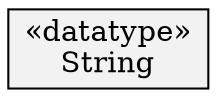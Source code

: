 digraph hierarchy {
node[shape=record,style=filled,fillcolor=gray95]
edge[dir="both", arrowtail="empty", arrowhead="empty", labeldistance="2.0"]
class0[label = "{ «datatype»\nString}"]
}
